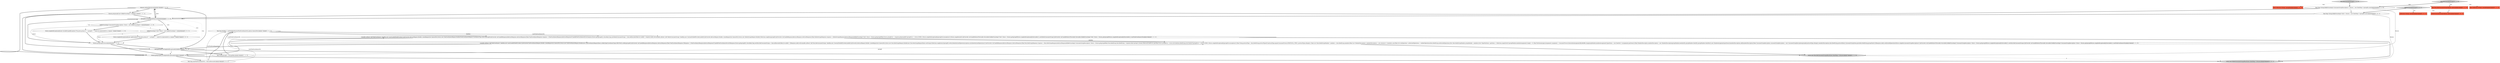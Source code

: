 digraph {
1 [style = filled, label = "final long deadline = calcDeadlineMs(startFindCoordinatorMs,options.timeoutMs())@@@17@@@['1', '1', '1']", fillcolor = white, shape = ellipse image = "AAA0AAABBB1BBB"];
22 [style = filled, label = "futures.get(groupId).isCompletedExceptionally()@@@15@@@['0', '0', '1']", fillcolor = white, shape = diamond image = "AAA0AAABBB3BBB"];
15 [style = filled, label = "!futures.containsKey(groupId)@@@10@@@['1', '1', '1']", fillcolor = white, shape = diamond image = "AAA0AAABBB1BBB"];
19 [style = filled, label = "final long startFindCoordinatorMs = time.milliseconds()@@@16@@@['0', '0', '1']", fillcolor = white, shape = ellipse image = "AAA0AAABBB3BBB"];
10 [style = filled, label = "return new DescribeConsumerGroupsResult(new HashMap<>(futures))@@@74@@@['1', '1', '0']", fillcolor = lightgray, shape = ellipse image = "AAA0AAABBB1BBB"];
5 [style = filled, label = "future.completeExceptionally(new InvalidGroupIdException(\"The given group id '\" + groupId + \"' cannot be represented in a request.\"))@@@7@@@['1', '1', '0']", fillcolor = white, shape = ellipse image = "AAA0AAABBB1BBB"];
6 [style = filled, label = "runnable.call(new Call(\"findCoordinator\",deadline,new LeastLoadedNodeProvider()){@Override AbstractRequest.Builder createRequest(int timeoutMs){return new FindCoordinatorRequest.Builder(FindCoordinatorRequest.CoordinatorType.GROUP,groupId)}@Override void handleResponse(AbstractResponse abstractResponse){final FindCoordinatorResponse response = (FindCoordinatorResponse)abstractResponseif (handleFindCoordinatorError(response,futures.get(groupId))) returnfinal long nowDeleteConsumerGroups = time.milliseconds()final int nodeId = response.node().id()runnable.call(new Call(\"deleteConsumerGroups\",deadline,new ConstantNodeIdProvider(nodeId)){@Override AbstractRequest.Builder createRequest(int timeoutMs){return new DeleteGroupsRequest.Builder(Collections.singleton(groupId))}@Override void handleResponse(AbstractResponse abstractResponse){final DeleteGroupsResponse response = (DeleteGroupsResponse)abstractResponseKafkaFutureImpl<Void> future = futures.get(groupId)final Errors groupError = response.get(groupId)if (groupError != Errors.NONE) {future.completeExceptionally(groupError.exception())}{future.complete(null)}}@Override void handleFailure(Throwable throwable){KafkaFutureImpl<Void> future = futures.get(groupId)future.completeExceptionally(throwable)}},nowDeleteConsumerGroups)}@Override void handleFailure(Throwable throwable){KafkaFutureImpl<Void> future = futures.get(groupId)future.completeExceptionally(throwable)}},startFindCoordinatorMs)@@@18@@@['1', '1', '1']", fillcolor = white, shape = ellipse image = "AAA0AAABBB1BBB"];
18 [style = filled, label = "future.completeExceptionally(new ApiException(\"The given group id '\" + groupId + \"' cannot be represented in a request.\"))@@@7@@@['0', '0', '1']", fillcolor = white, shape = ellipse image = "AAA0AAABBB3BBB"];
26 [style = filled, label = "return new DeleteConsumerGroupsResult(new HashMap<>(futures))@@@56@@@['0', '0', '1']", fillcolor = lightgray, shape = ellipse image = "AAA0AAABBB3BBB"];
4 [style = filled, label = "final String groupId = entry.getKey()@@@16@@@['1', '1', '0']", fillcolor = white, shape = ellipse image = "AAA0AAABBB1BBB"];
21 [style = filled, label = "DeleteConsumerGroupsOptions options@@@2@@@['0', '0', '1']", fillcolor = tomato, shape = box image = "AAA0AAABBB3BBB"];
0 [style = filled, label = "final Collection<String> groupIds@@@2@@@['1', '0', '0']", fillcolor = tomato, shape = box image = "AAA0AAABBB1BBB"];
7 [style = filled, label = "entry.getValue().isCompletedExceptionally()@@@15@@@['1', '1', '0']", fillcolor = white, shape = diamond image = "AAA0AAABBB1BBB"];
11 [style = filled, label = "futures.put(groupId,future)@@@8@@@['1', '1', '1']", fillcolor = white, shape = ellipse image = "AAA0AAABBB1BBB"];
3 [style = filled, label = "describeConsumerGroups['1', '0', '0']", fillcolor = lightgray, shape = diamond image = "AAA0AAABBB1BBB"];
12 [style = filled, label = "final DescribeConsumerGroupsOptions options@@@2@@@['1', '1', '0']", fillcolor = tomato, shape = box image = "AAA0AAABBB1BBB"];
20 [style = filled, label = "Collection<String> groupIds@@@2@@@['0', '0', '1']", fillcolor = tomato, shape = box image = "AAA0AAABBB3BBB"];
16 [style = filled, label = "final Collection<String> groupIds@@@2@@@['0', '1', '0']", fillcolor = tomato, shape = box image = "AAA0AAABBB2BBB"];
23 [style = filled, label = "KafkaFutureImpl<Void> future = new KafkaFutureImpl<>()@@@6@@@['0', '0', '1']", fillcolor = white, shape = ellipse image = "AAA0AAABBB3BBB"];
9 [style = filled, label = "KafkaFutureImpl<ConsumerGroupDescription> future = new KafkaFutureImpl<>()@@@6@@@['1', '1', '0']", fillcolor = white, shape = ellipse image = "AAA0AAABBB1BBB"];
13 [style = filled, label = "final Map<String,KafkaFutureImpl<ConsumerGroupDescription>> futures = new HashMap<>(groupIds.size())@@@3@@@['1', '1', '0']", fillcolor = white, shape = ellipse image = "AAA0AAABBB1BBB"];
17 [style = filled, label = "describeConsumerGroups['0', '1', '0']", fillcolor = lightgray, shape = diamond image = "AAA0AAABBB2BBB"];
25 [style = filled, label = "deleteConsumerGroups['0', '0', '1']", fillcolor = lightgray, shape = diamond image = "AAA0AAABBB3BBB"];
24 [style = filled, label = "final Map<String,KafkaFutureImpl<Void>> futures = new HashMap<>(groupIds.size())@@@3@@@['0', '0', '1']", fillcolor = white, shape = ellipse image = "AAA0AAABBB3BBB"];
8 [style = filled, label = "groupIdIsUnrepresentable(groupId)@@@5@@@['1', '1', '1']", fillcolor = white, shape = diamond image = "AAA0AAABBB1BBB"];
14 [style = filled, label = "futures.put(groupId,new KafkaFutureImpl<>())@@@11@@@['1', '1', '1']", fillcolor = white, shape = ellipse image = "AAA0AAABBB1BBB"];
2 [style = filled, label = "runnable.call(new Call(\"findCoordinator\",deadline,new LeastLoadedNodeProvider()){@Override FindCoordinatorRequest.Builder createRequest(int timeoutMs){return new FindCoordinatorRequest.Builder(new FindCoordinatorRequestData().setKeyType(CoordinatorType.GROUP.id()).setKey(groupId))}@Override void handleResponse(AbstractResponse abstractResponse){final FindCoordinatorResponse fcResponse = (FindCoordinatorResponse)abstractResponseif (handleFindCoordinatorError(fcResponse,futures.get(groupId))) returnfinal long nowDescribeConsumerGroups = time.milliseconds()final int nodeId = fcResponse.node().id()runnable.call(new Call(\"describeConsumerGroups\",deadline,new ConstantNodeIdProvider(nodeId)){@Override AbstractRequest.Builder createRequest(int timeoutMs){return new DescribeGroupsRequest.Builder(new DescribeGroupsRequestData().setGroups(Collections.singletonList(groupId)).setIncludeAuthorizedOperations(options.includeAuthorizedOperations()))}@Override void handleResponse(AbstractResponse abstractResponse){final DescribeGroupsResponse response = (DescribeGroupsResponse)abstractResponseKafkaFutureImpl<ConsumerGroupDescription> future = futures.get(groupId)final DescribedGroup describedGroup = response.data().groups().stream().filter(null).findFirst().get()final Errors groupError = Errors.forCode(describedGroup.errorCode())if (groupError != Errors.NONE) {future.completeExceptionally(groupError.exception())}{final String protocolType = describedGroup.protocolType()if (protocolType.equals(ConsumerProtocol.PROTOCOL_TYPE) || protocolType.isEmpty()) {final List<DescribedGroupMember> members = describedGroup.members()final List<MemberDescription> memberDescriptions = new ArrayList<>(members.size())final Set<AclOperation> authorizedOperations = validAclOperations(describedGroup.authorizedOperations())for (DescribedGroupMember groupMember : members){Set<TopicPartition> partitions = Collections.emptySet()if (groupMember.memberAssignment().length > 0) {final PartitionAssignor.Assignment assignment = ConsumerProtocol.deserializeAssignment(ByteBuffer.wrap(groupMember.memberAssignment()))partitions = new HashSet<>(assignment.partitions())}final MemberDescription memberDescription = new MemberDescription(groupMember.memberId(),groupMember.clientId(),groupMember.clientHost(),new MemberAssignment(partitions))memberDescriptions.add(memberDescription)}final ConsumerGroupDescription consumerGroupDescription = new ConsumerGroupDescription(groupId,protocolType.isEmpty(),memberDescriptions,describedGroup.protocolData(),ConsumerGroupState.parse(describedGroup.groupState()),fcResponse.node(),authorizedOperations)future.complete(consumerGroupDescription)}}}@Override void handleFailure(Throwable throwable){KafkaFutureImpl<ConsumerGroupDescription> future = futures.get(groupId)future.completeExceptionally(throwable)}},nowDescribeConsumerGroups)}@Override void handleFailure(Throwable throwable){KafkaFutureImpl<ConsumerGroupDescription> future = futures.get(groupId)future.completeExceptionally(throwable)}},startFindCoordinatorMs)@@@19@@@['1', '1', '0']", fillcolor = white, shape = ellipse image = "AAA0AAABBB1BBB"];
22->26 [style = bold, label=""];
6->26 [style = bold, label=""];
1->2 [style = solid, label="startFindCoordinatorMs"];
8->15 [style = bold, label=""];
8->18 [style = dotted, label="true"];
15->7 [style = bold, label=""];
15->14 [style = bold, label=""];
8->23 [style = bold, label=""];
22->19 [style = bold, label=""];
19->1 [style = solid, label="startFindCoordinatorMs"];
7->10 [style = bold, label=""];
6->22 [style = bold, label=""];
1->6 [style = solid, label="startFindCoordinatorMs"];
8->15 [style = dotted, label="false"];
18->11 [style = bold, label=""];
13->10 [style = solid, label="futures"];
14->22 [style = bold, label=""];
8->23 [style = dotted, label="true"];
7->4 [style = bold, label=""];
15->14 [style = dotted, label="true"];
5->18 [style = dashed, label="0"];
2->10 [style = bold, label=""];
19->6 [style = solid, label="startFindCoordinatorMs"];
12->21 [style = dashed, label="0"];
9->23 [style = dashed, label="0"];
15->22 [style = bold, label=""];
14->7 [style = bold, label=""];
6->2 [style = bold, label=""];
17->16 [style = dotted, label="true"];
25->24 [style = bold, label=""];
19->1 [style = bold, label=""];
13->24 [style = dashed, label="0"];
10->26 [style = dashed, label="0"];
1->6 [style = bold, label=""];
17->12 [style = dotted, label="true"];
8->5 [style = dotted, label="true"];
4->2 [style = solid, label="groupId"];
3->12 [style = dotted, label="true"];
25->20 [style = dotted, label="true"];
8->9 [style = bold, label=""];
23->11 [style = solid, label="future"];
11->22 [style = bold, label=""];
9->5 [style = bold, label=""];
3->13 [style = bold, label=""];
6->2 [style = solid, label="deadline"];
11->8 [style = bold, label=""];
8->11 [style = dotted, label="true"];
3->0 [style = dotted, label="true"];
9->11 [style = solid, label="future"];
5->11 [style = bold, label=""];
14->8 [style = bold, label=""];
4->1 [style = bold, label=""];
17->13 [style = bold, label=""];
2->7 [style = bold, label=""];
24->8 [style = bold, label=""];
13->8 [style = bold, label=""];
24->26 [style = solid, label="futures"];
8->9 [style = dotted, label="true"];
1->6 [style = solid, label="deadline"];
7->22 [style = dashed, label="0"];
15->8 [style = bold, label=""];
23->18 [style = bold, label=""];
11->7 [style = bold, label=""];
25->21 [style = dotted, label="true"];
}
